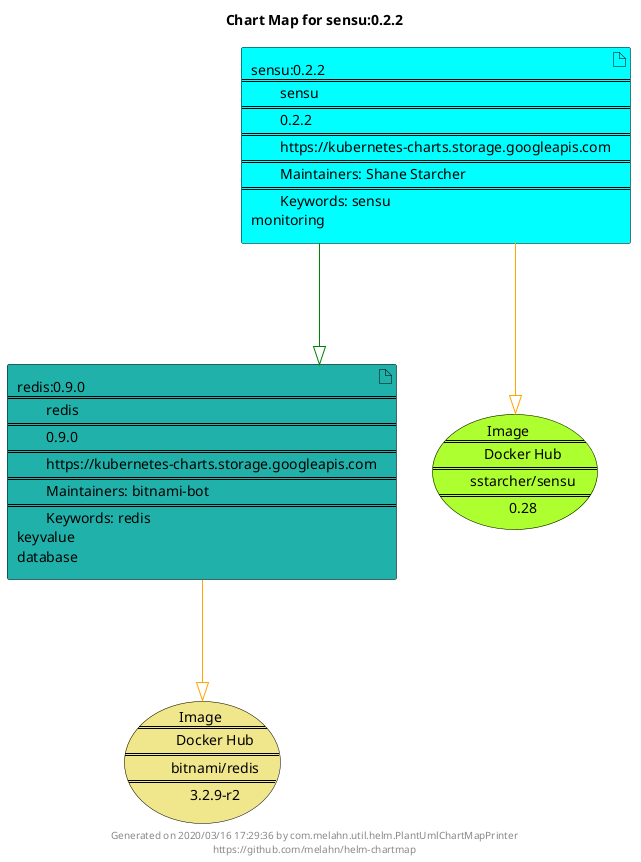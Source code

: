 @startuml
skinparam linetype ortho
skinparam backgroundColor white
skinparam usecaseBorderColor black
skinparam usecaseArrowColor LightSlateGray
skinparam artifactBorderColor black
skinparam artifactArrowColor LightSlateGray

title Chart Map for sensu:0.2.2

'There are 2 referenced Helm Charts
artifact "sensu:0.2.2\n====\n\tsensu\n====\n\t0.2.2\n====\n\thttps://kubernetes-charts.storage.googleapis.com\n====\n\tMaintainers: Shane Starcher\n====\n\tKeywords: sensu\nmonitoring" as sensu_0_2_2 #Aqua
artifact "redis:0.9.0\n====\n\tredis\n====\n\t0.9.0\n====\n\thttps://kubernetes-charts.storage.googleapis.com\n====\n\tMaintainers: bitnami-bot\n====\n\tKeywords: redis\nkeyvalue\ndatabase" as redis_0_9_0 #LightSeaGreen

'There are 2 referenced Docker Images
usecase "Image\n====\n\tDocker Hub\n====\n\tbitnami/redis\n====\n\t3.2.9-r2" as bitnami_redis_3_2_9_r2 #Khaki
usecase "Image\n====\n\tDocker Hub\n====\n\tsstarcher/sensu\n====\n\t0.28" as sstarcher_sensu_0_28 #GreenYellow

'Chart Dependencies
sensu_0_2_2--[#green]-|>redis_0_9_0
sensu_0_2_2--[#orange]-|>sstarcher_sensu_0_28
redis_0_9_0--[#orange]-|>bitnami_redis_3_2_9_r2

center footer Generated on 2020/03/16 17:29:36 by com.melahn.util.helm.PlantUmlChartMapPrinter\nhttps://github.com/melahn/helm-chartmap
@enduml
